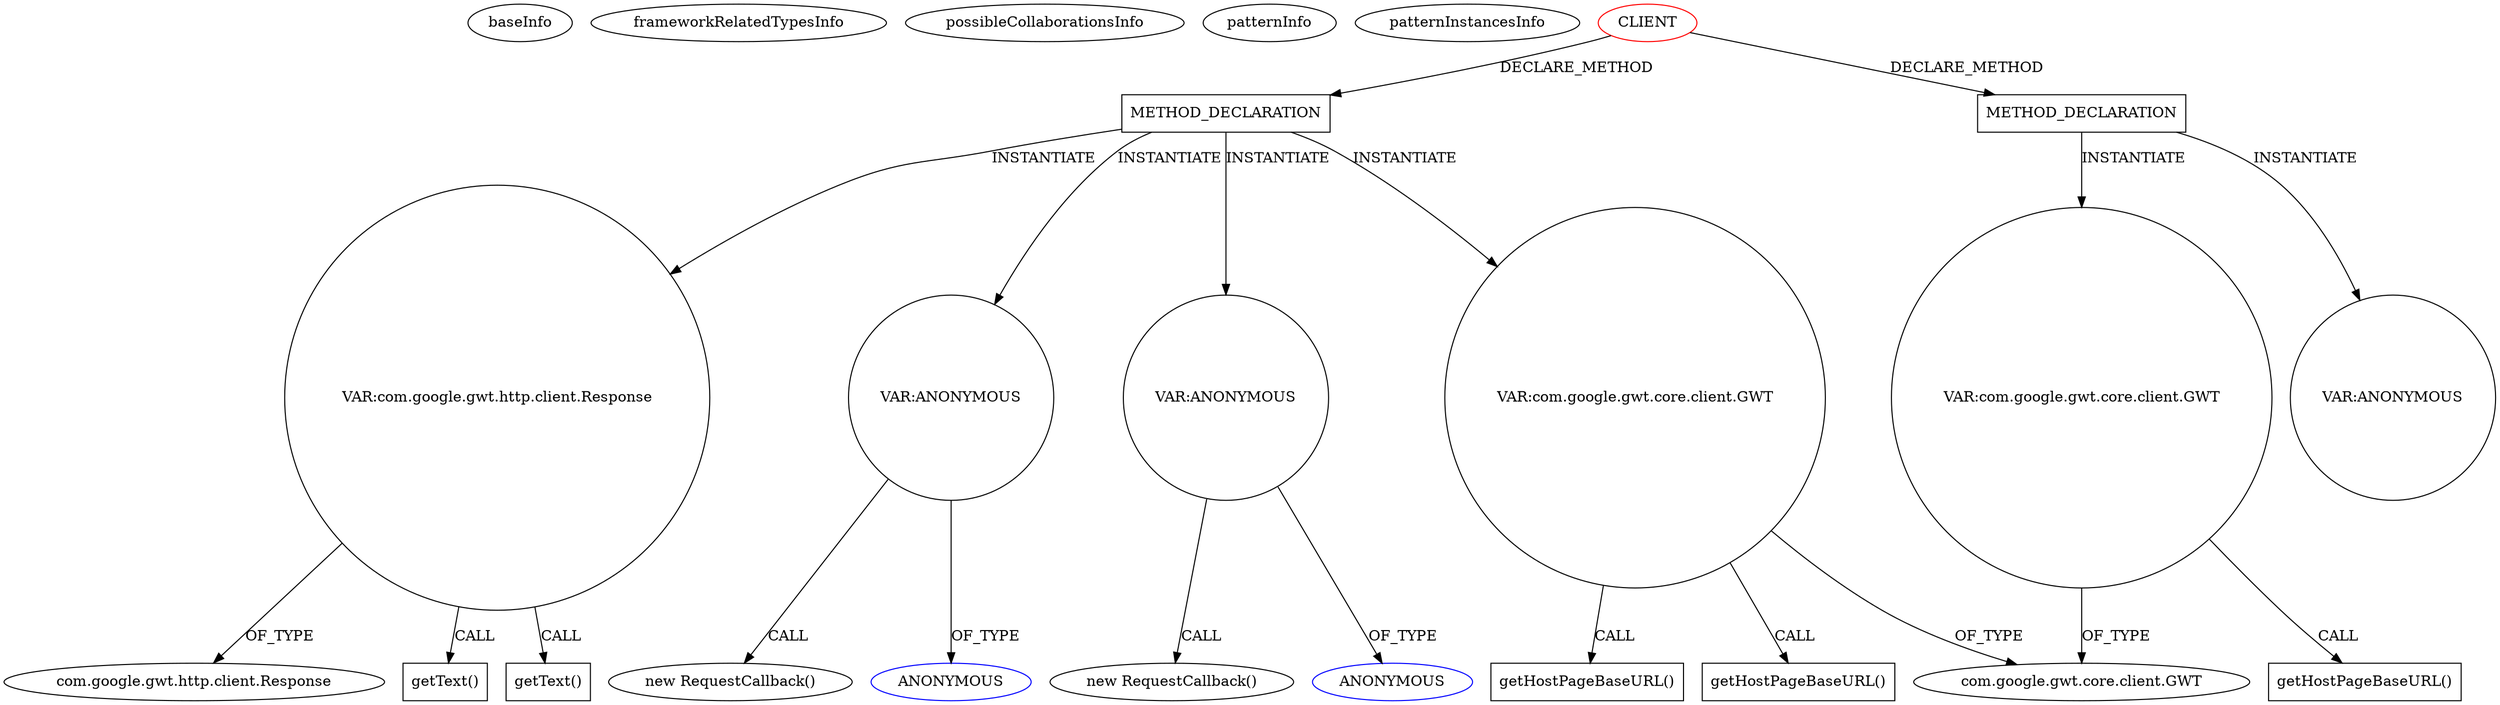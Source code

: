 digraph {
baseInfo[graphId=327,category="pattern",isAnonymous=false,possibleRelation=false]
frameworkRelatedTypesInfo[]
possibleCollaborationsInfo[]
patternInfo[frequency=2.0,patternRootClient=0]
patternInstancesInfo[0="12010994-GLI-TP1~/12010994-GLI-TP1/GLI-TP1-master/src/main/java/fr/istic/m2gl/gli/client/gli.java~gli~1",1="12010994-GLI-TP1~/12010994-GLI-TP1/GLI-TP1-master/src/main/java/fr/istic/m2gl/gli/client/TableWidget.java~TableWidget~8"]
76[label="com.google.gwt.http.client.Response",vertexType="FRAMEWORK_CLASS_TYPE",isFrameworkType=false]
74[label="VAR:com.google.gwt.http.client.Response",vertexType="VARIABLE_EXPRESION",isFrameworkType=false,shape=circle]
75[label="getText()",vertexType="INSIDE_CALL",isFrameworkType=false,shape=box]
100[label="getText()",vertexType="INSIDE_CALL",isFrameworkType=false,shape=box]
35[label="METHOD_DECLARATION",vertexType="CLIENT_METHOD_DECLARATION",isFrameworkType=false,shape=box]
0[label="CLIENT",vertexType="ROOT_CLIENT_CLASS_DECLARATION",isFrameworkType=false,color=red]
71[label="VAR:ANONYMOUS",vertexType="VARIABLE_EXPRESION",isFrameworkType=false,shape=circle]
70[label="new RequestCallback()",vertexType="CONSTRUCTOR_CALL",isFrameworkType=false]
72[label="ANONYMOUS",vertexType="REFERENCE_ANONYMOUS_DECLARATION",isFrameworkType=false,color=blue]
96[label="VAR:ANONYMOUS",vertexType="VARIABLE_EXPRESION",isFrameworkType=false,shape=circle]
95[label="new RequestCallback()",vertexType="CONSTRUCTOR_CALL",isFrameworkType=false]
97[label="ANONYMOUS",vertexType="REFERENCE_ANONYMOUS_DECLARATION",isFrameworkType=false,color=blue]
63[label="VAR:com.google.gwt.core.client.GWT",vertexType="VARIABLE_EXPRESION",isFrameworkType=false,shape=circle]
64[label="getHostPageBaseURL()",vertexType="INSIDE_CALL",isFrameworkType=false,shape=box]
92[label="getHostPageBaseURL()",vertexType="INSIDE_CALL",isFrameworkType=false,shape=box]
65[label="com.google.gwt.core.client.GWT",vertexType="FRAMEWORK_CLASS_TYPE",isFrameworkType=false]
163[label="VAR:com.google.gwt.core.client.GWT",vertexType="VARIABLE_EXPRESION",isFrameworkType=false,shape=circle]
164[label="getHostPageBaseURL()",vertexType="INSIDE_CALL",isFrameworkType=false,shape=box]
113[label="METHOD_DECLARATION",vertexType="CLIENT_METHOD_DECLARATION",isFrameworkType=false,shape=box]
153[label="VAR:ANONYMOUS",vertexType="VARIABLE_EXPRESION",isFrameworkType=false,shape=circle]
0->113[label="DECLARE_METHOD"]
74->76[label="OF_TYPE"]
113->153[label="INSTANTIATE"]
63->64[label="CALL"]
71->72[label="OF_TYPE"]
163->164[label="CALL"]
63->92[label="CALL"]
74->100[label="CALL"]
35->74[label="INSTANTIATE"]
35->63[label="INSTANTIATE"]
113->163[label="INSTANTIATE"]
96->97[label="OF_TYPE"]
35->71[label="INSTANTIATE"]
96->95[label="CALL"]
0->35[label="DECLARE_METHOD"]
71->70[label="CALL"]
35->96[label="INSTANTIATE"]
63->65[label="OF_TYPE"]
74->75[label="CALL"]
163->65[label="OF_TYPE"]
}
